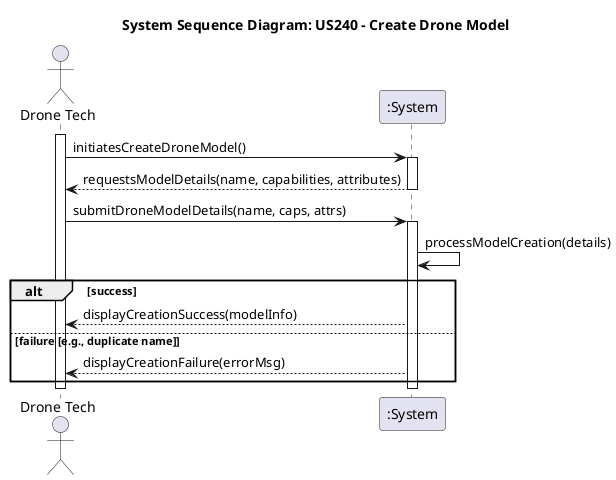 @startuml
title System Sequence Diagram: US240 - Create Drone Model

actor "Drone Tech" as User
participant ":System" as System

activate User
User -> System : initiatesCreateDroneModel()
activate System

System --> User : requestsModelDetails(name, capabilities, attributes)
deactivate System

User -> System : submitDroneModelDetails(name, caps, attrs)
activate System

System -> System : processModelCreation(details)
alt success
    System --> User : displayCreationSuccess(modelInfo)
else failure [e.g., duplicate name]
    System --> User : displayCreationFailure(errorMsg)
end

deactivate System
deactivate User

@enduml